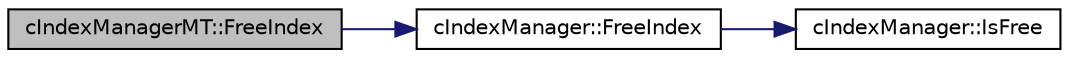 digraph "cIndexManagerMT::FreeIndex"
{
 // LATEX_PDF_SIZE
  edge [fontname="Helvetica",fontsize="10",labelfontname="Helvetica",labelfontsize="10"];
  node [fontname="Helvetica",fontsize="10",shape=record];
  rankdir="LR";
  Node1 [label="cIndexManagerMT::FreeIndex",height=0.2,width=0.4,color="black", fillcolor="grey75", style="filled", fontcolor="black",tooltip=" "];
  Node1 -> Node2 [color="midnightblue",fontsize="10",style="solid",fontname="Helvetica"];
  Node2 [label="cIndexManager::FreeIndex",height=0.2,width=0.4,color="black", fillcolor="white", style="filled",URL="$classc_index_manager.html#a7ca304e3bf0d54a2d5b1d532ecc94a10",tooltip=" "];
  Node2 -> Node3 [color="midnightblue",fontsize="10",style="solid",fontname="Helvetica"];
  Node3 [label="cIndexManager::IsFree",height=0.2,width=0.4,color="black", fillcolor="white", style="filled",URL="$classc_index_manager.html#abe5e570d782ea6ddd1adecbea3a4007b",tooltip=" "];
}
